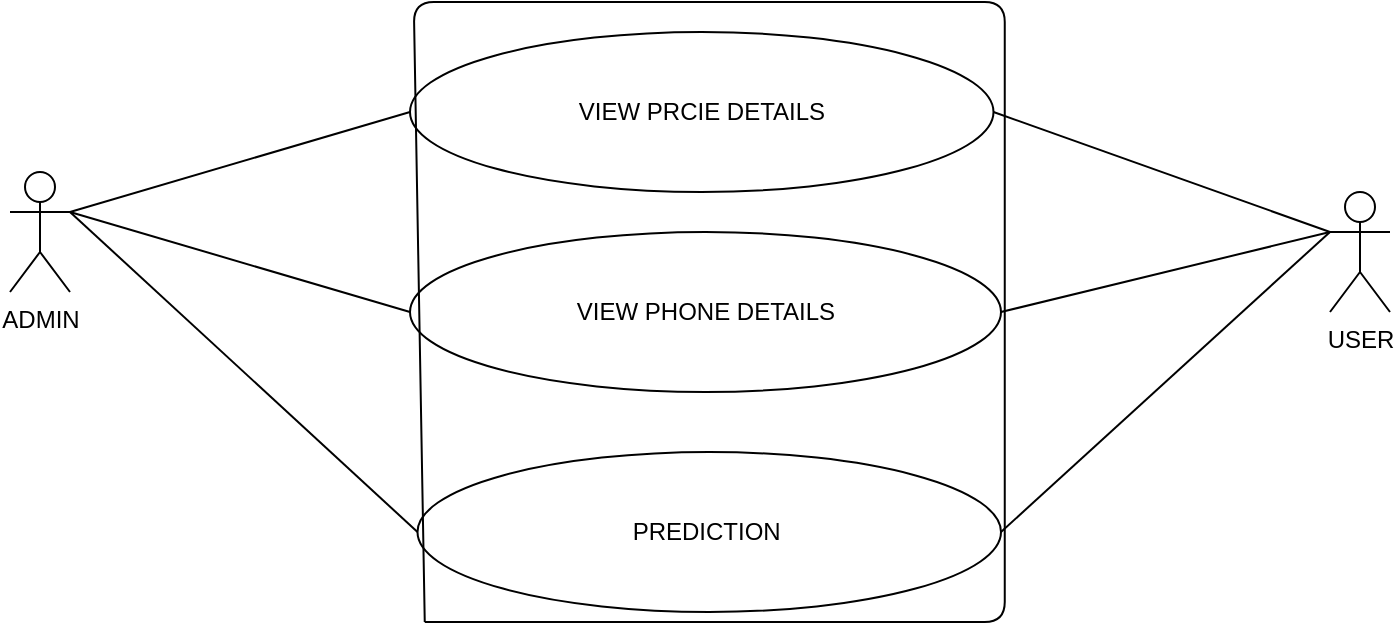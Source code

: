 <mxfile version="20.2.3" type="device"><diagram id="yiunDR2YstyzDsLSZXNv" name="Page-1"><mxGraphModel dx="868" dy="553" grid="1" gridSize="10" guides="1" tooltips="1" connect="1" arrows="1" fold="1" page="1" pageScale="1" pageWidth="850" pageHeight="1100" math="0" shadow="0"><root><mxCell id="0"/><mxCell id="1" parent="0"/><mxCell id="BeOxkIlONVmyV7kqQggE-16" value="ADMIN" style="shape=umlActor;verticalLabelPosition=bottom;verticalAlign=top;html=1;outlineConnect=0;" vertex="1" parent="1"><mxGeometry x="110" y="170" width="30" height="60" as="geometry"/></mxCell><mxCell id="BeOxkIlONVmyV7kqQggE-17" value="USER" style="shape=umlActor;verticalLabelPosition=bottom;verticalAlign=top;html=1;outlineConnect=0;" vertex="1" parent="1"><mxGeometry x="770" y="180" width="30" height="60" as="geometry"/></mxCell><mxCell id="BeOxkIlONVmyV7kqQggE-18" value="VIEW PRCIE DETAILS" style="ellipse;whiteSpace=wrap;html=1;" vertex="1" parent="1"><mxGeometry x="310" y="100" width="291.75" height="80" as="geometry"/></mxCell><mxCell id="BeOxkIlONVmyV7kqQggE-19" value="PREDICTION&amp;nbsp;" style="ellipse;whiteSpace=wrap;html=1;" vertex="1" parent="1"><mxGeometry x="313.75" y="310" width="291.75" height="80" as="geometry"/></mxCell><mxCell id="BeOxkIlONVmyV7kqQggE-20" value="VIEW PHONE DETAILS" style="ellipse;whiteSpace=wrap;html=1;" vertex="1" parent="1"><mxGeometry x="310" y="200" width="295.5" height="80" as="geometry"/></mxCell><mxCell id="BeOxkIlONVmyV7kqQggE-21" value="" style="endArrow=none;html=1;entryX=0;entryY=0.333;entryDx=0;entryDy=0;entryPerimeter=0;exitX=1;exitY=0.5;exitDx=0;exitDy=0;" edge="1" parent="1" source="BeOxkIlONVmyV7kqQggE-18" target="BeOxkIlONVmyV7kqQggE-17"><mxGeometry width="50" height="50" relative="1" as="geometry"><mxPoint x="510" y="510" as="sourcePoint"/><mxPoint x="560" y="460" as="targetPoint"/></mxGeometry></mxCell><mxCell id="BeOxkIlONVmyV7kqQggE-22" value="" style="endArrow=none;html=1;exitX=1;exitY=0.333;exitDx=0;exitDy=0;exitPerimeter=0;entryX=0;entryY=0.5;entryDx=0;entryDy=0;" edge="1" parent="1" source="BeOxkIlONVmyV7kqQggE-16" target="BeOxkIlONVmyV7kqQggE-18"><mxGeometry width="50" height="50" relative="1" as="geometry"><mxPoint x="510" y="510" as="sourcePoint"/><mxPoint x="560" y="460" as="targetPoint"/></mxGeometry></mxCell><mxCell id="BeOxkIlONVmyV7kqQggE-23" value="" style="endArrow=none;html=1;entryX=0;entryY=0.333;entryDx=0;entryDy=0;entryPerimeter=0;exitX=1;exitY=0.5;exitDx=0;exitDy=0;" edge="1" parent="1" source="BeOxkIlONVmyV7kqQggE-19" target="BeOxkIlONVmyV7kqQggE-17"><mxGeometry width="50" height="50" relative="1" as="geometry"><mxPoint x="510" y="470" as="sourcePoint"/><mxPoint x="560" y="420" as="targetPoint"/></mxGeometry></mxCell><mxCell id="BeOxkIlONVmyV7kqQggE-24" value="" style="endArrow=none;html=1;exitX=1;exitY=0.333;exitDx=0;exitDy=0;exitPerimeter=0;entryX=0;entryY=0.5;entryDx=0;entryDy=0;" edge="1" parent="1" source="BeOxkIlONVmyV7kqQggE-16" target="BeOxkIlONVmyV7kqQggE-19"><mxGeometry width="50" height="50" relative="1" as="geometry"><mxPoint x="510" y="470" as="sourcePoint"/><mxPoint x="560" y="420" as="targetPoint"/></mxGeometry></mxCell><mxCell id="BeOxkIlONVmyV7kqQggE-25" value="" style="endArrow=none;html=1;exitX=1;exitY=0.5;exitDx=0;exitDy=0;" edge="1" parent="1" source="BeOxkIlONVmyV7kqQggE-20"><mxGeometry width="50" height="50" relative="1" as="geometry"><mxPoint x="460" y="580" as="sourcePoint"/><mxPoint x="770" y="200" as="targetPoint"/></mxGeometry></mxCell><mxCell id="BeOxkIlONVmyV7kqQggE-26" value="" style="endArrow=none;html=1;exitX=1;exitY=0.333;exitDx=0;exitDy=0;exitPerimeter=0;entryX=0;entryY=0.5;entryDx=0;entryDy=0;" edge="1" parent="1" source="BeOxkIlONVmyV7kqQggE-16" target="BeOxkIlONVmyV7kqQggE-20"><mxGeometry width="50" height="50" relative="1" as="geometry"><mxPoint x="460" y="580" as="sourcePoint"/><mxPoint x="510" y="530" as="targetPoint"/></mxGeometry></mxCell><mxCell id="BeOxkIlONVmyV7kqQggE-27" value="" style="endArrow=none;html=1;" edge="1" parent="1"><mxGeometry width="50" height="50" relative="1" as="geometry"><mxPoint x="317.38" y="395" as="sourcePoint"/><mxPoint x="317.38" y="395" as="targetPoint"/><Array as="points"><mxPoint x="311.88" y="85"/><mxPoint x="607.38" y="85"/><mxPoint x="607.38" y="395"/></Array></mxGeometry></mxCell></root></mxGraphModel></diagram></mxfile>
